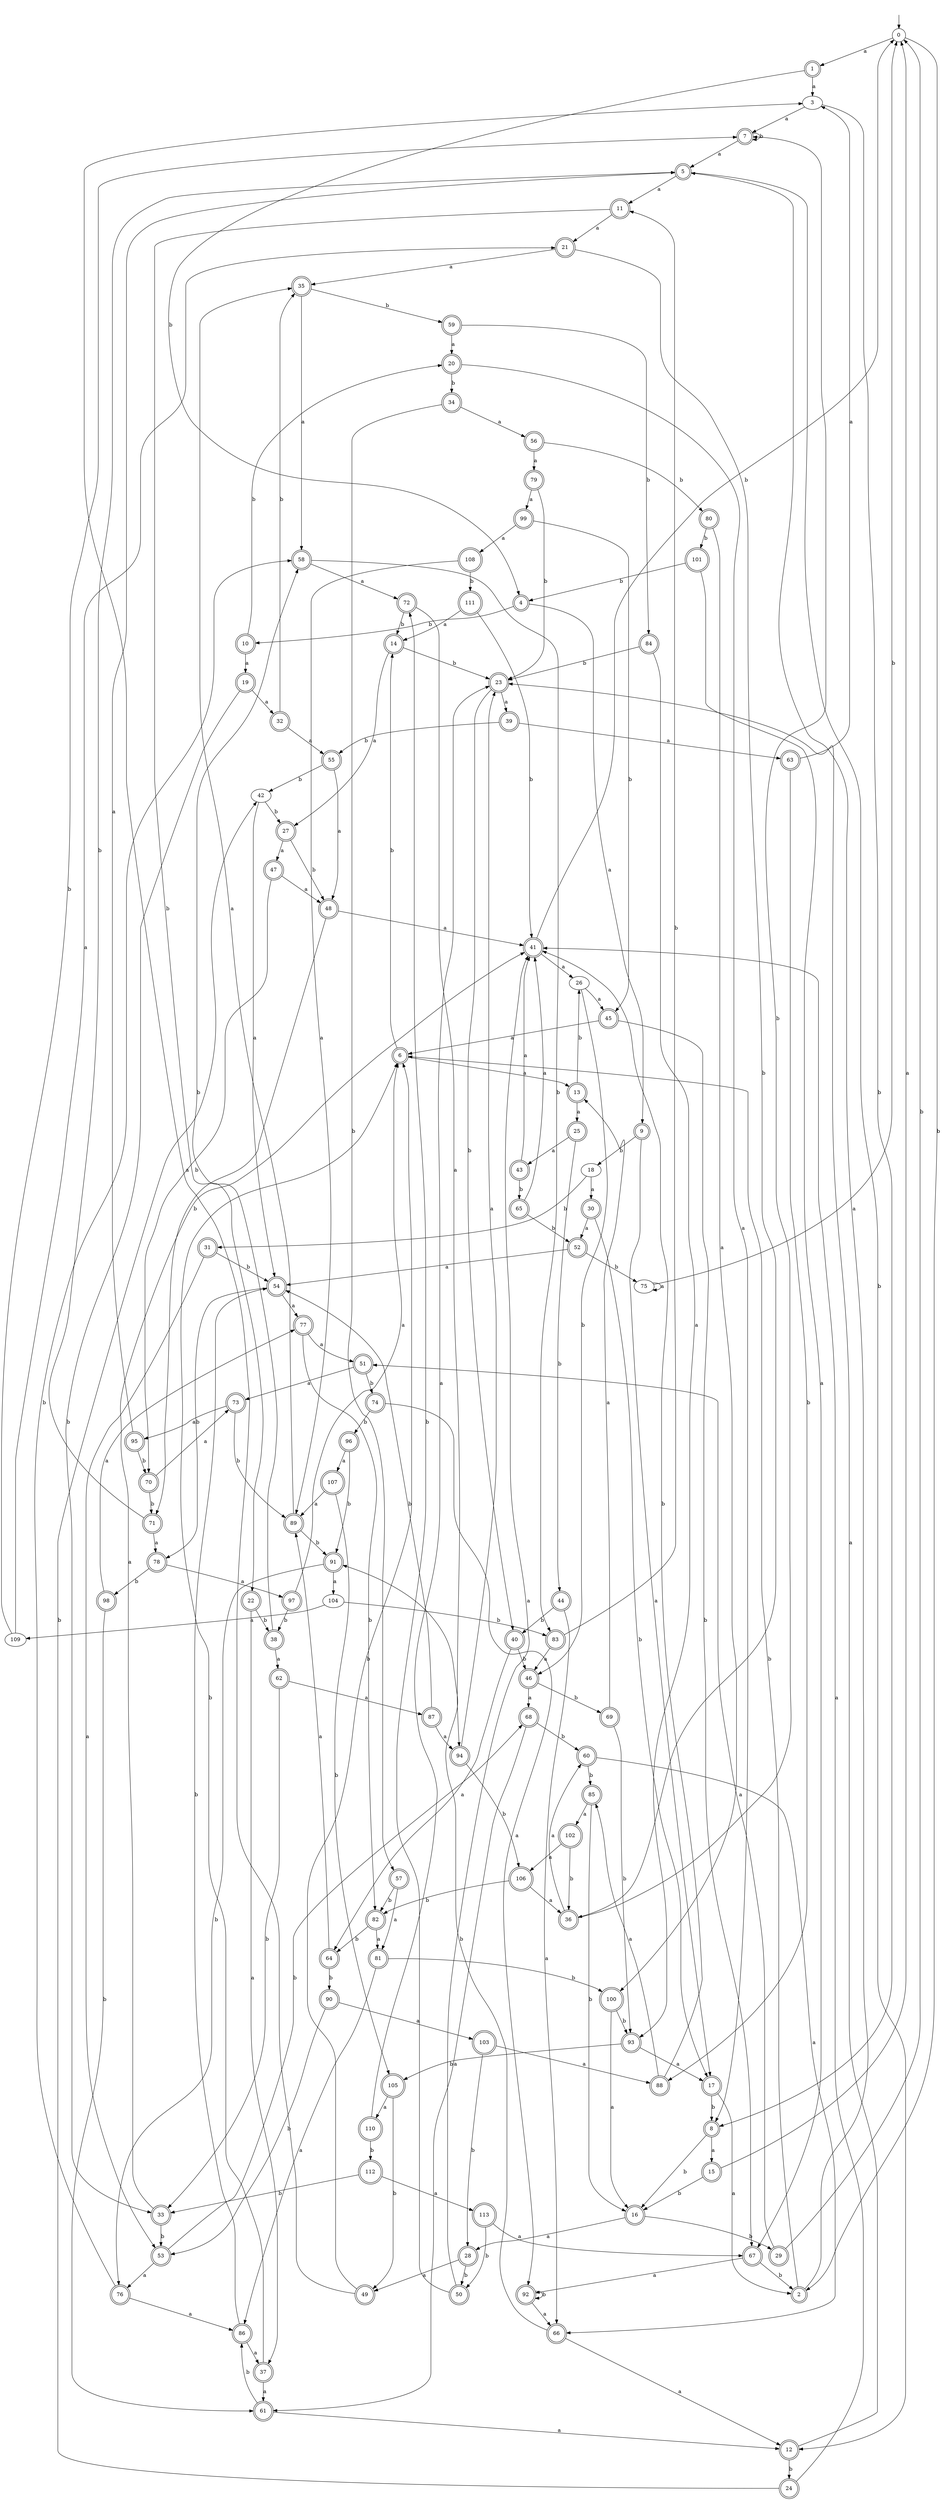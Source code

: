 digraph RandomDFA {
  __start0 [label="", shape=none];
  __start0 -> 0 [label=""];
  0 [shape=circle]
  0 -> 1 [label="a"]
  0 -> 2 [label="b"]
  1 [shape=doublecircle]
  1 -> 3 [label="a"]
  1 -> 4 [label="b"]
  2 [shape=doublecircle]
  2 -> 5 [label="a"]
  2 -> 6 [label="b"]
  3
  3 -> 7 [label="a"]
  3 -> 8 [label="b"]
  4 [shape=doublecircle]
  4 -> 9 [label="a"]
  4 -> 10 [label="b"]
  5 [shape=doublecircle]
  5 -> 11 [label="a"]
  5 -> 12 [label="b"]
  6 [shape=doublecircle]
  6 -> 13 [label="a"]
  6 -> 14 [label="b"]
  7 [shape=doublecircle]
  7 -> 5 [label="a"]
  7 -> 7 [label="b"]
  8 [shape=doublecircle]
  8 -> 15 [label="a"]
  8 -> 16 [label="b"]
  9 [shape=doublecircle]
  9 -> 17 [label="a"]
  9 -> 18 [label="b"]
  10 [shape=doublecircle]
  10 -> 19 [label="a"]
  10 -> 20 [label="b"]
  11 [shape=doublecircle]
  11 -> 21 [label="a"]
  11 -> 22 [label="b"]
  12 [shape=doublecircle]
  12 -> 23 [label="a"]
  12 -> 24 [label="b"]
  13 [shape=doublecircle]
  13 -> 25 [label="a"]
  13 -> 26 [label="b"]
  14 [shape=doublecircle]
  14 -> 27 [label="a"]
  14 -> 23 [label="b"]
  15 [shape=doublecircle]
  15 -> 0 [label="a"]
  15 -> 16 [label="b"]
  16 [shape=doublecircle]
  16 -> 28 [label="a"]
  16 -> 29 [label="b"]
  17 [shape=doublecircle]
  17 -> 2 [label="a"]
  17 -> 8 [label="b"]
  18
  18 -> 30 [label="a"]
  18 -> 31 [label="b"]
  19 [shape=doublecircle]
  19 -> 32 [label="a"]
  19 -> 33 [label="b"]
  20 [shape=doublecircle]
  20 -> 8 [label="a"]
  20 -> 34 [label="b"]
  21 [shape=doublecircle]
  21 -> 35 [label="a"]
  21 -> 36 [label="b"]
  22 [shape=doublecircle]
  22 -> 37 [label="a"]
  22 -> 38 [label="b"]
  23 [shape=doublecircle]
  23 -> 39 [label="a"]
  23 -> 40 [label="b"]
  24 [shape=doublecircle]
  24 -> 41 [label="a"]
  24 -> 42 [label="b"]
  25 [shape=doublecircle]
  25 -> 43 [label="a"]
  25 -> 44 [label="b"]
  26
  26 -> 45 [label="a"]
  26 -> 46 [label="b"]
  27 [shape=doublecircle]
  27 -> 47 [label="a"]
  27 -> 48 [label="b"]
  28 [shape=doublecircle]
  28 -> 49 [label="a"]
  28 -> 50 [label="b"]
  29 [shape=doublecircle]
  29 -> 51 [label="a"]
  29 -> 0 [label="b"]
  30 [shape=doublecircle]
  30 -> 52 [label="a"]
  30 -> 17 [label="b"]
  31 [shape=doublecircle]
  31 -> 53 [label="a"]
  31 -> 54 [label="b"]
  32 [shape=doublecircle]
  32 -> 55 [label="a"]
  32 -> 35 [label="b"]
  33 [shape=doublecircle]
  33 -> 41 [label="a"]
  33 -> 53 [label="b"]
  34 [shape=doublecircle]
  34 -> 56 [label="a"]
  34 -> 57 [label="b"]
  35 [shape=doublecircle]
  35 -> 58 [label="a"]
  35 -> 59 [label="b"]
  36 [shape=doublecircle]
  36 -> 60 [label="a"]
  36 -> 7 [label="b"]
  37 [shape=doublecircle]
  37 -> 61 [label="a"]
  37 -> 6 [label="b"]
  38 [shape=doublecircle]
  38 -> 62 [label="a"]
  38 -> 58 [label="b"]
  39 [shape=doublecircle]
  39 -> 63 [label="a"]
  39 -> 55 [label="b"]
  40 [shape=doublecircle]
  40 -> 64 [label="a"]
  40 -> 46 [label="b"]
  41 [shape=doublecircle]
  41 -> 26 [label="a"]
  41 -> 0 [label="b"]
  42
  42 -> 54 [label="a"]
  42 -> 27 [label="b"]
  43 [shape=doublecircle]
  43 -> 41 [label="a"]
  43 -> 65 [label="b"]
  44 [shape=doublecircle]
  44 -> 66 [label="a"]
  44 -> 40 [label="b"]
  45 [shape=doublecircle]
  45 -> 6 [label="a"]
  45 -> 67 [label="b"]
  46 [shape=doublecircle]
  46 -> 68 [label="a"]
  46 -> 69 [label="b"]
  47 [shape=doublecircle]
  47 -> 48 [label="a"]
  47 -> 70 [label="b"]
  48 [shape=doublecircle]
  48 -> 41 [label="a"]
  48 -> 71 [label="b"]
  49 [shape=doublecircle]
  49 -> 3 [label="a"]
  49 -> 6 [label="b"]
  50 [shape=doublecircle]
  50 -> 41 [label="a"]
  50 -> 72 [label="b"]
  51 [shape=doublecircle]
  51 -> 73 [label="a"]
  51 -> 74 [label="b"]
  52 [shape=doublecircle]
  52 -> 54 [label="a"]
  52 -> 75 [label="b"]
  53 [shape=doublecircle]
  53 -> 76 [label="a"]
  53 -> 68 [label="b"]
  54 [shape=doublecircle]
  54 -> 77 [label="a"]
  54 -> 78 [label="b"]
  55 [shape=doublecircle]
  55 -> 48 [label="a"]
  55 -> 42 [label="b"]
  56 [shape=doublecircle]
  56 -> 79 [label="a"]
  56 -> 80 [label="b"]
  57 [shape=doublecircle]
  57 -> 81 [label="a"]
  57 -> 82 [label="b"]
  58 [shape=doublecircle]
  58 -> 72 [label="a"]
  58 -> 83 [label="b"]
  59 [shape=doublecircle]
  59 -> 20 [label="a"]
  59 -> 84 [label="b"]
  60 [shape=doublecircle]
  60 -> 66 [label="a"]
  60 -> 85 [label="b"]
  61 [shape=doublecircle]
  61 -> 12 [label="a"]
  61 -> 86 [label="b"]
  62 [shape=doublecircle]
  62 -> 87 [label="a"]
  62 -> 33 [label="b"]
  63 [shape=doublecircle]
  63 -> 3 [label="a"]
  63 -> 88 [label="b"]
  64 [shape=doublecircle]
  64 -> 89 [label="a"]
  64 -> 90 [label="b"]
  65 [shape=doublecircle]
  65 -> 41 [label="a"]
  65 -> 52 [label="b"]
  66 [shape=doublecircle]
  66 -> 12 [label="a"]
  66 -> 91 [label="b"]
  67 [shape=doublecircle]
  67 -> 92 [label="a"]
  67 -> 2 [label="b"]
  68 [shape=doublecircle]
  68 -> 61 [label="a"]
  68 -> 60 [label="b"]
  69 [shape=doublecircle]
  69 -> 13 [label="a"]
  69 -> 93 [label="b"]
  70 [shape=doublecircle]
  70 -> 73 [label="a"]
  70 -> 71 [label="b"]
  71 [shape=doublecircle]
  71 -> 78 [label="a"]
  71 -> 5 [label="b"]
  72 [shape=doublecircle]
  72 -> 94 [label="a"]
  72 -> 14 [label="b"]
  73 [shape=doublecircle]
  73 -> 95 [label="a"]
  73 -> 89 [label="b"]
  74 [shape=doublecircle]
  74 -> 92 [label="a"]
  74 -> 96 [label="b"]
  75
  75 -> 75 [label="a"]
  75 -> 0 [label="b"]
  76 [shape=doublecircle]
  76 -> 86 [label="a"]
  76 -> 58 [label="b"]
  77 [shape=doublecircle]
  77 -> 51 [label="a"]
  77 -> 82 [label="b"]
  78 [shape=doublecircle]
  78 -> 97 [label="a"]
  78 -> 98 [label="b"]
  79 [shape=doublecircle]
  79 -> 99 [label="a"]
  79 -> 23 [label="b"]
  80 [shape=doublecircle]
  80 -> 100 [label="a"]
  80 -> 101 [label="b"]
  81 [shape=doublecircle]
  81 -> 86 [label="a"]
  81 -> 100 [label="b"]
  82 [shape=doublecircle]
  82 -> 81 [label="a"]
  82 -> 64 [label="b"]
  83 [shape=doublecircle]
  83 -> 46 [label="a"]
  83 -> 11 [label="b"]
  84 [shape=doublecircle]
  84 -> 93 [label="a"]
  84 -> 23 [label="b"]
  85 [shape=doublecircle]
  85 -> 102 [label="a"]
  85 -> 16 [label="b"]
  86 [shape=doublecircle]
  86 -> 37 [label="a"]
  86 -> 54 [label="b"]
  87 [shape=doublecircle]
  87 -> 94 [label="a"]
  87 -> 54 [label="b"]
  88 [shape=doublecircle]
  88 -> 85 [label="a"]
  88 -> 41 [label="b"]
  89 [shape=doublecircle]
  89 -> 35 [label="a"]
  89 -> 91 [label="b"]
  90 [shape=doublecircle]
  90 -> 103 [label="a"]
  90 -> 53 [label="b"]
  91 [shape=doublecircle]
  91 -> 104 [label="a"]
  91 -> 76 [label="b"]
  92 [shape=doublecircle]
  92 -> 66 [label="a"]
  92 -> 92 [label="b"]
  93 [shape=doublecircle]
  93 -> 17 [label="a"]
  93 -> 105 [label="b"]
  94 [shape=doublecircle]
  94 -> 23 [label="a"]
  94 -> 106 [label="b"]
  95 [shape=doublecircle]
  95 -> 5 [label="a"]
  95 -> 70 [label="b"]
  96 [shape=doublecircle]
  96 -> 107 [label="a"]
  96 -> 91 [label="b"]
  97 [shape=doublecircle]
  97 -> 6 [label="a"]
  97 -> 38 [label="b"]
  98 [shape=doublecircle]
  98 -> 77 [label="a"]
  98 -> 61 [label="b"]
  99 [shape=doublecircle]
  99 -> 108 [label="a"]
  99 -> 45 [label="b"]
  100 [shape=doublecircle]
  100 -> 16 [label="a"]
  100 -> 93 [label="b"]
  101 [shape=doublecircle]
  101 -> 67 [label="a"]
  101 -> 4 [label="b"]
  102 [shape=doublecircle]
  102 -> 106 [label="a"]
  102 -> 36 [label="b"]
  103 [shape=doublecircle]
  103 -> 88 [label="a"]
  103 -> 28 [label="b"]
  104
  104 -> 109 [label="a"]
  104 -> 83 [label="b"]
  105 [shape=doublecircle]
  105 -> 110 [label="a"]
  105 -> 49 [label="b"]
  106 [shape=doublecircle]
  106 -> 36 [label="a"]
  106 -> 82 [label="b"]
  107 [shape=doublecircle]
  107 -> 89 [label="a"]
  107 -> 105 [label="b"]
  108 [shape=doublecircle]
  108 -> 89 [label="a"]
  108 -> 111 [label="b"]
  109
  109 -> 21 [label="a"]
  109 -> 7 [label="b"]
  110 [shape=doublecircle]
  110 -> 23 [label="a"]
  110 -> 112 [label="b"]
  111 [shape=doublecircle]
  111 -> 14 [label="a"]
  111 -> 41 [label="b"]
  112 [shape=doublecircle]
  112 -> 113 [label="a"]
  112 -> 33 [label="b"]
  113 [shape=doublecircle]
  113 -> 67 [label="a"]
  113 -> 50 [label="b"]
}
